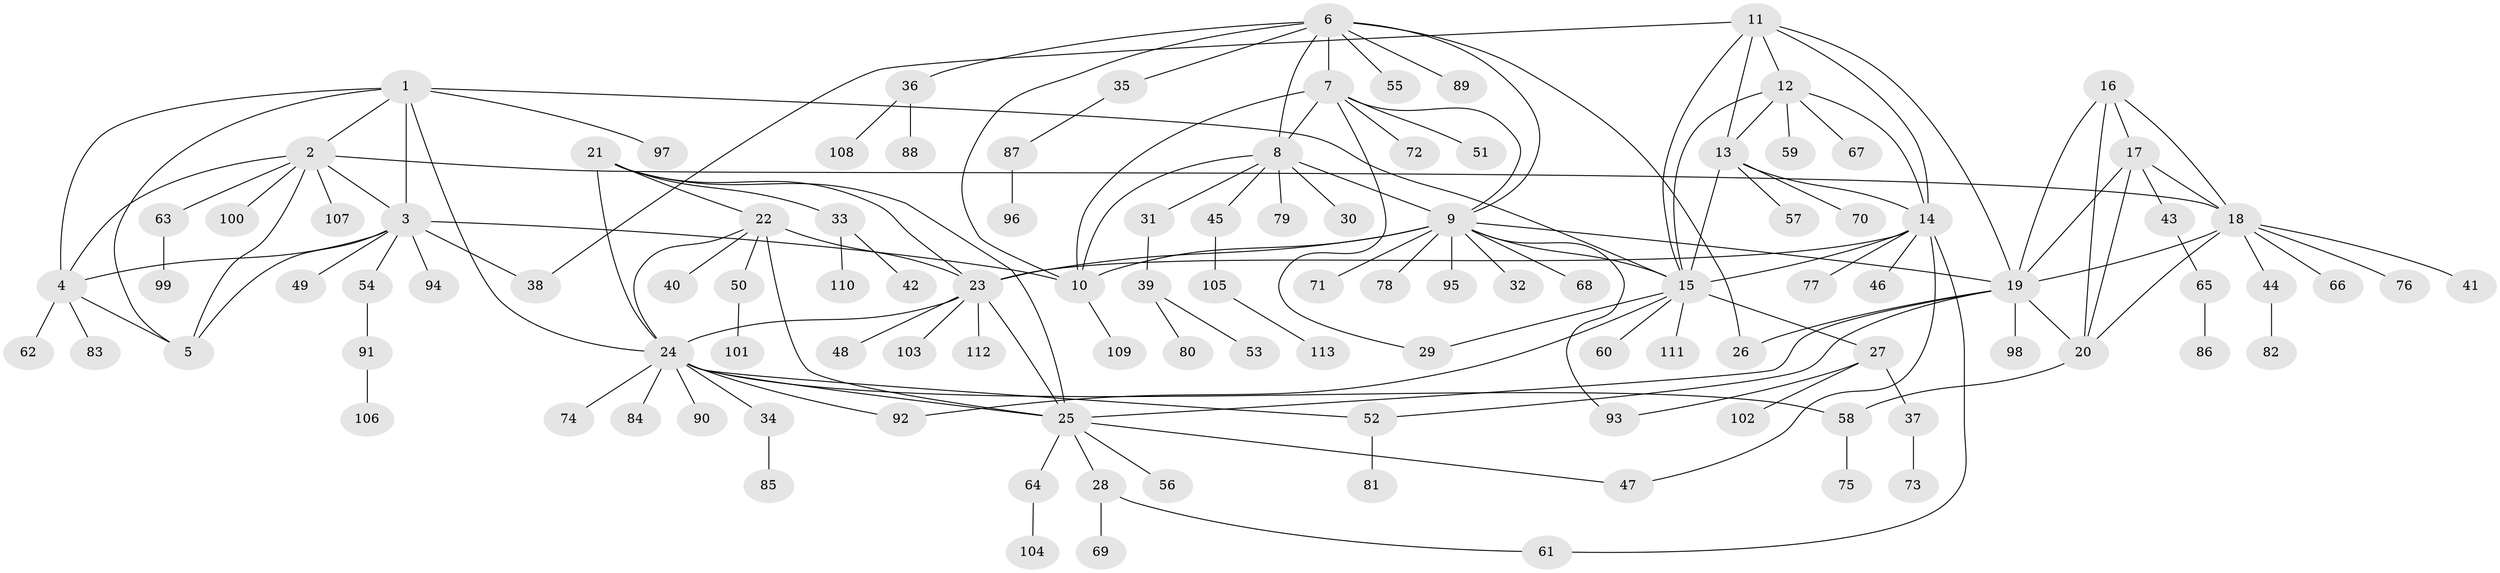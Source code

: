 // coarse degree distribution, {5: 0.024096385542168676, 6: 0.060240963855421686, 8: 0.024096385542168676, 4: 0.03614457831325301, 12: 0.012048192771084338, 11: 0.024096385542168676, 13: 0.024096385542168676, 3: 0.024096385542168676, 9: 0.012048192771084338, 2: 0.1686746987951807, 1: 0.5903614457831325}
// Generated by graph-tools (version 1.1) at 2025/42/03/06/25 10:42:07]
// undirected, 113 vertices, 157 edges
graph export_dot {
graph [start="1"]
  node [color=gray90,style=filled];
  1;
  2;
  3;
  4;
  5;
  6;
  7;
  8;
  9;
  10;
  11;
  12;
  13;
  14;
  15;
  16;
  17;
  18;
  19;
  20;
  21;
  22;
  23;
  24;
  25;
  26;
  27;
  28;
  29;
  30;
  31;
  32;
  33;
  34;
  35;
  36;
  37;
  38;
  39;
  40;
  41;
  42;
  43;
  44;
  45;
  46;
  47;
  48;
  49;
  50;
  51;
  52;
  53;
  54;
  55;
  56;
  57;
  58;
  59;
  60;
  61;
  62;
  63;
  64;
  65;
  66;
  67;
  68;
  69;
  70;
  71;
  72;
  73;
  74;
  75;
  76;
  77;
  78;
  79;
  80;
  81;
  82;
  83;
  84;
  85;
  86;
  87;
  88;
  89;
  90;
  91;
  92;
  93;
  94;
  95;
  96;
  97;
  98;
  99;
  100;
  101;
  102;
  103;
  104;
  105;
  106;
  107;
  108;
  109;
  110;
  111;
  112;
  113;
  1 -- 2;
  1 -- 3;
  1 -- 4;
  1 -- 5;
  1 -- 15;
  1 -- 24;
  1 -- 97;
  2 -- 3;
  2 -- 4;
  2 -- 5;
  2 -- 18;
  2 -- 63;
  2 -- 100;
  2 -- 107;
  3 -- 4;
  3 -- 5;
  3 -- 10;
  3 -- 38;
  3 -- 49;
  3 -- 54;
  3 -- 94;
  4 -- 5;
  4 -- 62;
  4 -- 83;
  6 -- 7;
  6 -- 8;
  6 -- 9;
  6 -- 10;
  6 -- 26;
  6 -- 35;
  6 -- 36;
  6 -- 55;
  6 -- 89;
  7 -- 8;
  7 -- 9;
  7 -- 10;
  7 -- 29;
  7 -- 51;
  7 -- 72;
  8 -- 9;
  8 -- 10;
  8 -- 30;
  8 -- 31;
  8 -- 45;
  8 -- 79;
  9 -- 10;
  9 -- 15;
  9 -- 19;
  9 -- 23;
  9 -- 32;
  9 -- 68;
  9 -- 71;
  9 -- 78;
  9 -- 93;
  9 -- 95;
  10 -- 109;
  11 -- 12;
  11 -- 13;
  11 -- 14;
  11 -- 15;
  11 -- 19;
  11 -- 38;
  12 -- 13;
  12 -- 14;
  12 -- 15;
  12 -- 59;
  12 -- 67;
  13 -- 14;
  13 -- 15;
  13 -- 57;
  13 -- 70;
  14 -- 15;
  14 -- 23;
  14 -- 46;
  14 -- 47;
  14 -- 61;
  14 -- 77;
  15 -- 27;
  15 -- 29;
  15 -- 60;
  15 -- 92;
  15 -- 111;
  16 -- 17;
  16 -- 18;
  16 -- 19;
  16 -- 20;
  17 -- 18;
  17 -- 19;
  17 -- 20;
  17 -- 43;
  18 -- 19;
  18 -- 20;
  18 -- 41;
  18 -- 44;
  18 -- 66;
  18 -- 76;
  19 -- 20;
  19 -- 25;
  19 -- 26;
  19 -- 52;
  19 -- 98;
  20 -- 58;
  21 -- 22;
  21 -- 23;
  21 -- 24;
  21 -- 25;
  21 -- 33;
  22 -- 23;
  22 -- 24;
  22 -- 25;
  22 -- 40;
  22 -- 50;
  23 -- 24;
  23 -- 25;
  23 -- 48;
  23 -- 103;
  23 -- 112;
  24 -- 25;
  24 -- 34;
  24 -- 52;
  24 -- 58;
  24 -- 74;
  24 -- 84;
  24 -- 90;
  24 -- 92;
  25 -- 28;
  25 -- 47;
  25 -- 56;
  25 -- 64;
  27 -- 37;
  27 -- 93;
  27 -- 102;
  28 -- 61;
  28 -- 69;
  31 -- 39;
  33 -- 42;
  33 -- 110;
  34 -- 85;
  35 -- 87;
  36 -- 88;
  36 -- 108;
  37 -- 73;
  39 -- 53;
  39 -- 80;
  43 -- 65;
  44 -- 82;
  45 -- 105;
  50 -- 101;
  52 -- 81;
  54 -- 91;
  58 -- 75;
  63 -- 99;
  64 -- 104;
  65 -- 86;
  87 -- 96;
  91 -- 106;
  105 -- 113;
}
